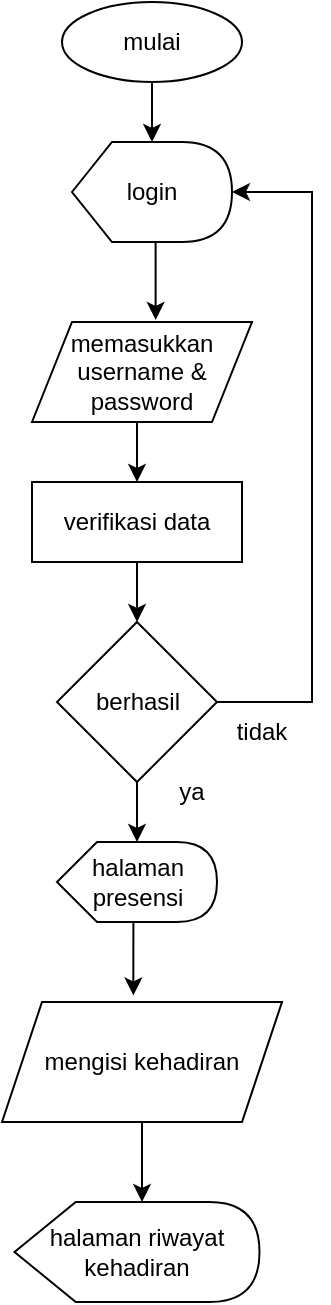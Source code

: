 <mxfile version="24.7.8">
  <diagram id="C5RBs43oDa-KdzZeNtuy" name="Page-1">
    <mxGraphModel dx="1050" dy="583" grid="1" gridSize="10" guides="1" tooltips="1" connect="1" arrows="1" fold="1" page="1" pageScale="1" pageWidth="827" pageHeight="1169" math="0" shadow="0">
      <root>
        <mxCell id="WIyWlLk6GJQsqaUBKTNV-0" />
        <mxCell id="WIyWlLk6GJQsqaUBKTNV-1" parent="WIyWlLk6GJQsqaUBKTNV-0" />
        <mxCell id="Ev9XdaTyHa1Z8E6Ce04j-0" value="mulai" style="ellipse;whiteSpace=wrap;html=1;" parent="WIyWlLk6GJQsqaUBKTNV-1" vertex="1">
          <mxGeometry x="345" y="100" width="90" height="40" as="geometry" />
        </mxCell>
        <mxCell id="Ev9XdaTyHa1Z8E6Ce04j-1" value="login" style="shape=display;whiteSpace=wrap;html=1;" parent="WIyWlLk6GJQsqaUBKTNV-1" vertex="1">
          <mxGeometry x="350" y="170" width="80" height="50" as="geometry" />
        </mxCell>
        <mxCell id="Ev9XdaTyHa1Z8E6Ce04j-34" style="edgeStyle=orthogonalEdgeStyle;rounded=0;orthogonalLoop=1;jettySize=auto;html=1;exitX=0.5;exitY=1;exitDx=0;exitDy=0;entryX=0.5;entryY=0;entryDx=0;entryDy=0;" parent="WIyWlLk6GJQsqaUBKTNV-1" source="Ev9XdaTyHa1Z8E6Ce04j-7" target="Ev9XdaTyHa1Z8E6Ce04j-8" edge="1">
          <mxGeometry relative="1" as="geometry" />
        </mxCell>
        <mxCell id="Ev9XdaTyHa1Z8E6Ce04j-7" value="memasukkan username &amp;amp; password" style="shape=parallelogram;perimeter=parallelogramPerimeter;whiteSpace=wrap;html=1;fixedSize=1;" parent="WIyWlLk6GJQsqaUBKTNV-1" vertex="1">
          <mxGeometry x="330" y="260" width="110" height="50" as="geometry" />
        </mxCell>
        <mxCell id="Ev9XdaTyHa1Z8E6Ce04j-35" style="edgeStyle=orthogonalEdgeStyle;rounded=0;orthogonalLoop=1;jettySize=auto;html=1;exitX=0.5;exitY=1;exitDx=0;exitDy=0;entryX=0.5;entryY=0;entryDx=0;entryDy=0;" parent="WIyWlLk6GJQsqaUBKTNV-1" source="Ev9XdaTyHa1Z8E6Ce04j-8" target="Ev9XdaTyHa1Z8E6Ce04j-12" edge="1">
          <mxGeometry relative="1" as="geometry" />
        </mxCell>
        <mxCell id="Ev9XdaTyHa1Z8E6Ce04j-8" value="verifikasi data" style="rounded=0;whiteSpace=wrap;html=1;" parent="WIyWlLk6GJQsqaUBKTNV-1" vertex="1">
          <mxGeometry x="330" y="340" width="105" height="40" as="geometry" />
        </mxCell>
        <mxCell id="Ev9XdaTyHa1Z8E6Ce04j-12" value="berhasil" style="rhombus;whiteSpace=wrap;html=1;" parent="WIyWlLk6GJQsqaUBKTNV-1" vertex="1">
          <mxGeometry x="342.5" y="410" width="80" height="80" as="geometry" />
        </mxCell>
        <mxCell id="Ev9XdaTyHa1Z8E6Ce04j-22" value="tidak" style="text;html=1;align=center;verticalAlign=middle;whiteSpace=wrap;rounded=0;" parent="WIyWlLk6GJQsqaUBKTNV-1" vertex="1">
          <mxGeometry x="430" y="460" width="30" height="10" as="geometry" />
        </mxCell>
        <mxCell id="Ev9XdaTyHa1Z8E6Ce04j-24" value="halaman presensi" style="shape=display;whiteSpace=wrap;html=1;" parent="WIyWlLk6GJQsqaUBKTNV-1" vertex="1">
          <mxGeometry x="342.5" y="520" width="80" height="40" as="geometry" />
        </mxCell>
        <mxCell id="Ev9XdaTyHa1Z8E6Ce04j-26" value="ya" style="text;html=1;align=center;verticalAlign=middle;whiteSpace=wrap;rounded=0;" parent="WIyWlLk6GJQsqaUBKTNV-1" vertex="1">
          <mxGeometry x="390" y="490" width="40" height="10" as="geometry" />
        </mxCell>
        <mxCell id="Ev9XdaTyHa1Z8E6Ce04j-30" style="edgeStyle=orthogonalEdgeStyle;rounded=0;orthogonalLoop=1;jettySize=auto;html=1;exitX=0.5;exitY=1;exitDx=0;exitDy=0;entryX=0;entryY=0;entryDx=40;entryDy=0;entryPerimeter=0;" parent="WIyWlLk6GJQsqaUBKTNV-1" source="Ev9XdaTyHa1Z8E6Ce04j-0" target="Ev9XdaTyHa1Z8E6Ce04j-1" edge="1">
          <mxGeometry relative="1" as="geometry" />
        </mxCell>
        <mxCell id="Ev9XdaTyHa1Z8E6Ce04j-33" style="edgeStyle=orthogonalEdgeStyle;rounded=0;orthogonalLoop=1;jettySize=auto;html=1;exitX=0;exitY=0;exitDx=37.5;exitDy=50;exitPerimeter=0;entryX=0.562;entryY=-0.021;entryDx=0;entryDy=0;entryPerimeter=0;" parent="WIyWlLk6GJQsqaUBKTNV-1" source="Ev9XdaTyHa1Z8E6Ce04j-1" target="Ev9XdaTyHa1Z8E6Ce04j-7" edge="1">
          <mxGeometry relative="1" as="geometry" />
        </mxCell>
        <mxCell id="Ev9XdaTyHa1Z8E6Ce04j-36" style="edgeStyle=orthogonalEdgeStyle;rounded=0;orthogonalLoop=1;jettySize=auto;html=1;exitX=1;exitY=0.5;exitDx=0;exitDy=0;entryX=1;entryY=0.5;entryDx=0;entryDy=0;entryPerimeter=0;" parent="WIyWlLk6GJQsqaUBKTNV-1" source="Ev9XdaTyHa1Z8E6Ce04j-12" target="Ev9XdaTyHa1Z8E6Ce04j-1" edge="1">
          <mxGeometry relative="1" as="geometry">
            <Array as="points">
              <mxPoint x="470" y="450" />
              <mxPoint x="470" y="195" />
            </Array>
          </mxGeometry>
        </mxCell>
        <mxCell id="Ev9XdaTyHa1Z8E6Ce04j-38" style="edgeStyle=orthogonalEdgeStyle;rounded=0;orthogonalLoop=1;jettySize=auto;html=1;exitX=0.5;exitY=1;exitDx=0;exitDy=0;entryX=0;entryY=0;entryDx=40;entryDy=0;entryPerimeter=0;" parent="WIyWlLk6GJQsqaUBKTNV-1" source="Ev9XdaTyHa1Z8E6Ce04j-12" target="Ev9XdaTyHa1Z8E6Ce04j-24" edge="1">
          <mxGeometry relative="1" as="geometry" />
        </mxCell>
        <mxCell id="EzTj2E5CG_l9lqo7eUAH-0" style="edgeStyle=orthogonalEdgeStyle;rounded=0;orthogonalLoop=1;jettySize=auto;html=1;exitX=0.5;exitY=1;exitDx=0;exitDy=0;" edge="1" parent="WIyWlLk6GJQsqaUBKTNV-1" source="Ev9XdaTyHa1Z8E6Ce04j-41">
          <mxGeometry relative="1" as="geometry">
            <mxPoint x="385" y="700" as="targetPoint" />
          </mxGeometry>
        </mxCell>
        <mxCell id="Ev9XdaTyHa1Z8E6Ce04j-41" value="mengisi kehadiran" style="shape=parallelogram;perimeter=parallelogramPerimeter;whiteSpace=wrap;html=1;fixedSize=1;" parent="WIyWlLk6GJQsqaUBKTNV-1" vertex="1">
          <mxGeometry x="315" y="600" width="140" height="60" as="geometry" />
        </mxCell>
        <mxCell id="Ev9XdaTyHa1Z8E6Ce04j-46" style="edgeStyle=orthogonalEdgeStyle;rounded=0;orthogonalLoop=1;jettySize=auto;html=1;exitX=0;exitY=0;exitDx=40;exitDy=40;exitPerimeter=0;entryX=0.469;entryY=-0.055;entryDx=0;entryDy=0;entryPerimeter=0;" parent="WIyWlLk6GJQsqaUBKTNV-1" source="Ev9XdaTyHa1Z8E6Ce04j-24" target="Ev9XdaTyHa1Z8E6Ce04j-41" edge="1">
          <mxGeometry relative="1" as="geometry" />
        </mxCell>
        <mxCell id="EzTj2E5CG_l9lqo7eUAH-1" value="halaman riwayat kehadiran" style="shape=display;whiteSpace=wrap;html=1;" vertex="1" parent="WIyWlLk6GJQsqaUBKTNV-1">
          <mxGeometry x="321.25" y="700" width="122.5" height="50" as="geometry" />
        </mxCell>
      </root>
    </mxGraphModel>
  </diagram>
</mxfile>
